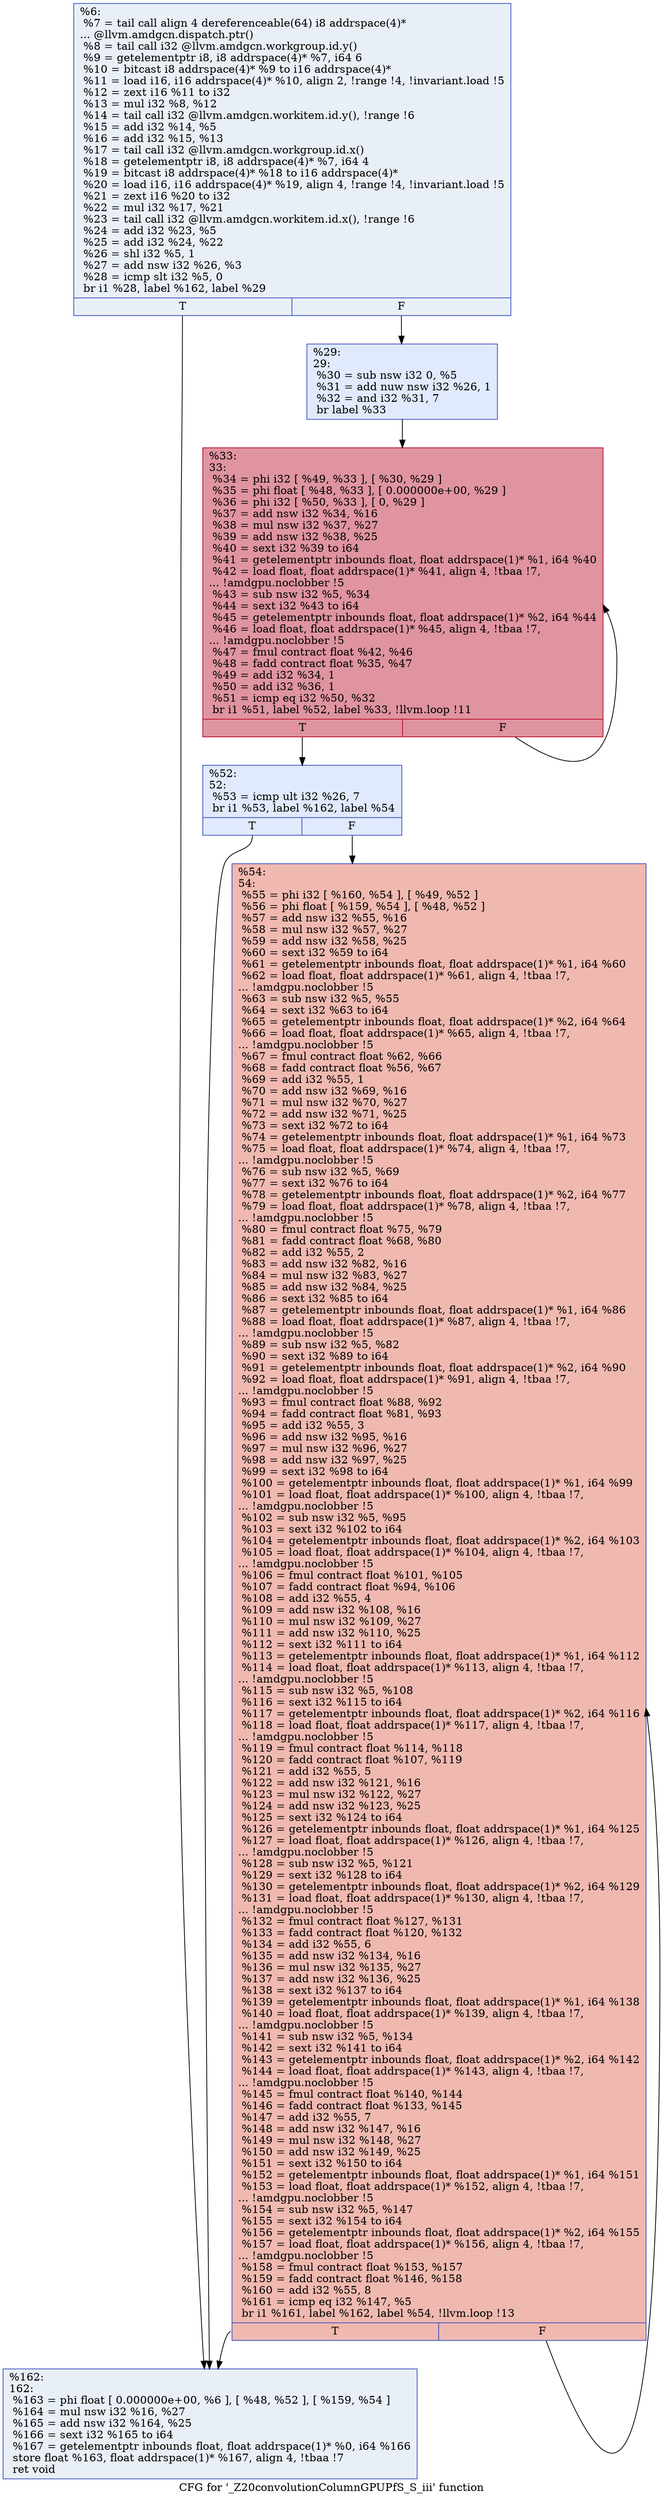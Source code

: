 digraph "CFG for '_Z20convolutionColumnGPUPfS_S_iii' function" {
	label="CFG for '_Z20convolutionColumnGPUPfS_S_iii' function";

	Node0x4635bf0 [shape=record,color="#3d50c3ff", style=filled, fillcolor="#cedaeb70",label="{%6:\l  %7 = tail call align 4 dereferenceable(64) i8 addrspace(4)*\l... @llvm.amdgcn.dispatch.ptr()\l  %8 = tail call i32 @llvm.amdgcn.workgroup.id.y()\l  %9 = getelementptr i8, i8 addrspace(4)* %7, i64 6\l  %10 = bitcast i8 addrspace(4)* %9 to i16 addrspace(4)*\l  %11 = load i16, i16 addrspace(4)* %10, align 2, !range !4, !invariant.load !5\l  %12 = zext i16 %11 to i32\l  %13 = mul i32 %8, %12\l  %14 = tail call i32 @llvm.amdgcn.workitem.id.y(), !range !6\l  %15 = add i32 %14, %5\l  %16 = add i32 %15, %13\l  %17 = tail call i32 @llvm.amdgcn.workgroup.id.x()\l  %18 = getelementptr i8, i8 addrspace(4)* %7, i64 4\l  %19 = bitcast i8 addrspace(4)* %18 to i16 addrspace(4)*\l  %20 = load i16, i16 addrspace(4)* %19, align 4, !range !4, !invariant.load !5\l  %21 = zext i16 %20 to i32\l  %22 = mul i32 %17, %21\l  %23 = tail call i32 @llvm.amdgcn.workitem.id.x(), !range !6\l  %24 = add i32 %23, %5\l  %25 = add i32 %24, %22\l  %26 = shl i32 %5, 1\l  %27 = add nsw i32 %26, %3\l  %28 = icmp slt i32 %5, 0\l  br i1 %28, label %162, label %29\l|{<s0>T|<s1>F}}"];
	Node0x4635bf0:s0 -> Node0x46397d0;
	Node0x4635bf0:s1 -> Node0x4639860;
	Node0x4639860 [shape=record,color="#3d50c3ff", style=filled, fillcolor="#b9d0f970",label="{%29:\l29:                                               \l  %30 = sub nsw i32 0, %5\l  %31 = add nuw nsw i32 %26, 1\l  %32 = and i32 %31, 7\l  br label %33\l}"];
	Node0x4639860 -> Node0x4637b00;
	Node0x4637b00 [shape=record,color="#b70d28ff", style=filled, fillcolor="#b70d2870",label="{%33:\l33:                                               \l  %34 = phi i32 [ %49, %33 ], [ %30, %29 ]\l  %35 = phi float [ %48, %33 ], [ 0.000000e+00, %29 ]\l  %36 = phi i32 [ %50, %33 ], [ 0, %29 ]\l  %37 = add nsw i32 %34, %16\l  %38 = mul nsw i32 %37, %27\l  %39 = add nsw i32 %38, %25\l  %40 = sext i32 %39 to i64\l  %41 = getelementptr inbounds float, float addrspace(1)* %1, i64 %40\l  %42 = load float, float addrspace(1)* %41, align 4, !tbaa !7,\l... !amdgpu.noclobber !5\l  %43 = sub nsw i32 %5, %34\l  %44 = sext i32 %43 to i64\l  %45 = getelementptr inbounds float, float addrspace(1)* %2, i64 %44\l  %46 = load float, float addrspace(1)* %45, align 4, !tbaa !7,\l... !amdgpu.noclobber !5\l  %47 = fmul contract float %42, %46\l  %48 = fadd contract float %35, %47\l  %49 = add i32 %34, 1\l  %50 = add i32 %36, 1\l  %51 = icmp eq i32 %50, %32\l  br i1 %51, label %52, label %33, !llvm.loop !11\l|{<s0>T|<s1>F}}"];
	Node0x4637b00:s0 -> Node0x463bb20;
	Node0x4637b00:s1 -> Node0x4637b00;
	Node0x463bb20 [shape=record,color="#3d50c3ff", style=filled, fillcolor="#b9d0f970",label="{%52:\l52:                                               \l  %53 = icmp ult i32 %26, 7\l  br i1 %53, label %162, label %54\l|{<s0>T|<s1>F}}"];
	Node0x463bb20:s0 -> Node0x46397d0;
	Node0x463bb20:s1 -> Node0x463bd70;
	Node0x463bd70 [shape=record,color="#3d50c3ff", style=filled, fillcolor="#de614d70",label="{%54:\l54:                                               \l  %55 = phi i32 [ %160, %54 ], [ %49, %52 ]\l  %56 = phi float [ %159, %54 ], [ %48, %52 ]\l  %57 = add nsw i32 %55, %16\l  %58 = mul nsw i32 %57, %27\l  %59 = add nsw i32 %58, %25\l  %60 = sext i32 %59 to i64\l  %61 = getelementptr inbounds float, float addrspace(1)* %1, i64 %60\l  %62 = load float, float addrspace(1)* %61, align 4, !tbaa !7,\l... !amdgpu.noclobber !5\l  %63 = sub nsw i32 %5, %55\l  %64 = sext i32 %63 to i64\l  %65 = getelementptr inbounds float, float addrspace(1)* %2, i64 %64\l  %66 = load float, float addrspace(1)* %65, align 4, !tbaa !7,\l... !amdgpu.noclobber !5\l  %67 = fmul contract float %62, %66\l  %68 = fadd contract float %56, %67\l  %69 = add i32 %55, 1\l  %70 = add nsw i32 %69, %16\l  %71 = mul nsw i32 %70, %27\l  %72 = add nsw i32 %71, %25\l  %73 = sext i32 %72 to i64\l  %74 = getelementptr inbounds float, float addrspace(1)* %1, i64 %73\l  %75 = load float, float addrspace(1)* %74, align 4, !tbaa !7,\l... !amdgpu.noclobber !5\l  %76 = sub nsw i32 %5, %69\l  %77 = sext i32 %76 to i64\l  %78 = getelementptr inbounds float, float addrspace(1)* %2, i64 %77\l  %79 = load float, float addrspace(1)* %78, align 4, !tbaa !7,\l... !amdgpu.noclobber !5\l  %80 = fmul contract float %75, %79\l  %81 = fadd contract float %68, %80\l  %82 = add i32 %55, 2\l  %83 = add nsw i32 %82, %16\l  %84 = mul nsw i32 %83, %27\l  %85 = add nsw i32 %84, %25\l  %86 = sext i32 %85 to i64\l  %87 = getelementptr inbounds float, float addrspace(1)* %1, i64 %86\l  %88 = load float, float addrspace(1)* %87, align 4, !tbaa !7,\l... !amdgpu.noclobber !5\l  %89 = sub nsw i32 %5, %82\l  %90 = sext i32 %89 to i64\l  %91 = getelementptr inbounds float, float addrspace(1)* %2, i64 %90\l  %92 = load float, float addrspace(1)* %91, align 4, !tbaa !7,\l... !amdgpu.noclobber !5\l  %93 = fmul contract float %88, %92\l  %94 = fadd contract float %81, %93\l  %95 = add i32 %55, 3\l  %96 = add nsw i32 %95, %16\l  %97 = mul nsw i32 %96, %27\l  %98 = add nsw i32 %97, %25\l  %99 = sext i32 %98 to i64\l  %100 = getelementptr inbounds float, float addrspace(1)* %1, i64 %99\l  %101 = load float, float addrspace(1)* %100, align 4, !tbaa !7,\l... !amdgpu.noclobber !5\l  %102 = sub nsw i32 %5, %95\l  %103 = sext i32 %102 to i64\l  %104 = getelementptr inbounds float, float addrspace(1)* %2, i64 %103\l  %105 = load float, float addrspace(1)* %104, align 4, !tbaa !7,\l... !amdgpu.noclobber !5\l  %106 = fmul contract float %101, %105\l  %107 = fadd contract float %94, %106\l  %108 = add i32 %55, 4\l  %109 = add nsw i32 %108, %16\l  %110 = mul nsw i32 %109, %27\l  %111 = add nsw i32 %110, %25\l  %112 = sext i32 %111 to i64\l  %113 = getelementptr inbounds float, float addrspace(1)* %1, i64 %112\l  %114 = load float, float addrspace(1)* %113, align 4, !tbaa !7,\l... !amdgpu.noclobber !5\l  %115 = sub nsw i32 %5, %108\l  %116 = sext i32 %115 to i64\l  %117 = getelementptr inbounds float, float addrspace(1)* %2, i64 %116\l  %118 = load float, float addrspace(1)* %117, align 4, !tbaa !7,\l... !amdgpu.noclobber !5\l  %119 = fmul contract float %114, %118\l  %120 = fadd contract float %107, %119\l  %121 = add i32 %55, 5\l  %122 = add nsw i32 %121, %16\l  %123 = mul nsw i32 %122, %27\l  %124 = add nsw i32 %123, %25\l  %125 = sext i32 %124 to i64\l  %126 = getelementptr inbounds float, float addrspace(1)* %1, i64 %125\l  %127 = load float, float addrspace(1)* %126, align 4, !tbaa !7,\l... !amdgpu.noclobber !5\l  %128 = sub nsw i32 %5, %121\l  %129 = sext i32 %128 to i64\l  %130 = getelementptr inbounds float, float addrspace(1)* %2, i64 %129\l  %131 = load float, float addrspace(1)* %130, align 4, !tbaa !7,\l... !amdgpu.noclobber !5\l  %132 = fmul contract float %127, %131\l  %133 = fadd contract float %120, %132\l  %134 = add i32 %55, 6\l  %135 = add nsw i32 %134, %16\l  %136 = mul nsw i32 %135, %27\l  %137 = add nsw i32 %136, %25\l  %138 = sext i32 %137 to i64\l  %139 = getelementptr inbounds float, float addrspace(1)* %1, i64 %138\l  %140 = load float, float addrspace(1)* %139, align 4, !tbaa !7,\l... !amdgpu.noclobber !5\l  %141 = sub nsw i32 %5, %134\l  %142 = sext i32 %141 to i64\l  %143 = getelementptr inbounds float, float addrspace(1)* %2, i64 %142\l  %144 = load float, float addrspace(1)* %143, align 4, !tbaa !7,\l... !amdgpu.noclobber !5\l  %145 = fmul contract float %140, %144\l  %146 = fadd contract float %133, %145\l  %147 = add i32 %55, 7\l  %148 = add nsw i32 %147, %16\l  %149 = mul nsw i32 %148, %27\l  %150 = add nsw i32 %149, %25\l  %151 = sext i32 %150 to i64\l  %152 = getelementptr inbounds float, float addrspace(1)* %1, i64 %151\l  %153 = load float, float addrspace(1)* %152, align 4, !tbaa !7,\l... !amdgpu.noclobber !5\l  %154 = sub nsw i32 %5, %147\l  %155 = sext i32 %154 to i64\l  %156 = getelementptr inbounds float, float addrspace(1)* %2, i64 %155\l  %157 = load float, float addrspace(1)* %156, align 4, !tbaa !7,\l... !amdgpu.noclobber !5\l  %158 = fmul contract float %153, %157\l  %159 = fadd contract float %146, %158\l  %160 = add i32 %55, 8\l  %161 = icmp eq i32 %147, %5\l  br i1 %161, label %162, label %54, !llvm.loop !13\l|{<s0>T|<s1>F}}"];
	Node0x463bd70:s0 -> Node0x46397d0;
	Node0x463bd70:s1 -> Node0x463bd70;
	Node0x46397d0 [shape=record,color="#3d50c3ff", style=filled, fillcolor="#cedaeb70",label="{%162:\l162:                                              \l  %163 = phi float [ 0.000000e+00, %6 ], [ %48, %52 ], [ %159, %54 ]\l  %164 = mul nsw i32 %16, %27\l  %165 = add nsw i32 %164, %25\l  %166 = sext i32 %165 to i64\l  %167 = getelementptr inbounds float, float addrspace(1)* %0, i64 %166\l  store float %163, float addrspace(1)* %167, align 4, !tbaa !7\l  ret void\l}"];
}
